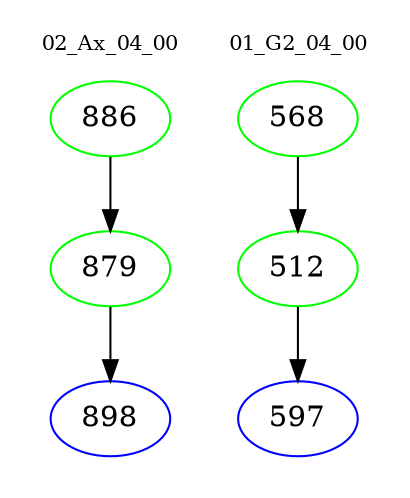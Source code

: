 digraph{
subgraph cluster_0 {
color = white
label = "02_Ax_04_00";
fontsize=10;
T0_886 [label="886", color="green"]
T0_886 -> T0_879 [color="black"]
T0_879 [label="879", color="green"]
T0_879 -> T0_898 [color="black"]
T0_898 [label="898", color="blue"]
}
subgraph cluster_1 {
color = white
label = "01_G2_04_00";
fontsize=10;
T1_568 [label="568", color="green"]
T1_568 -> T1_512 [color="black"]
T1_512 [label="512", color="green"]
T1_512 -> T1_597 [color="black"]
T1_597 [label="597", color="blue"]
}
}
